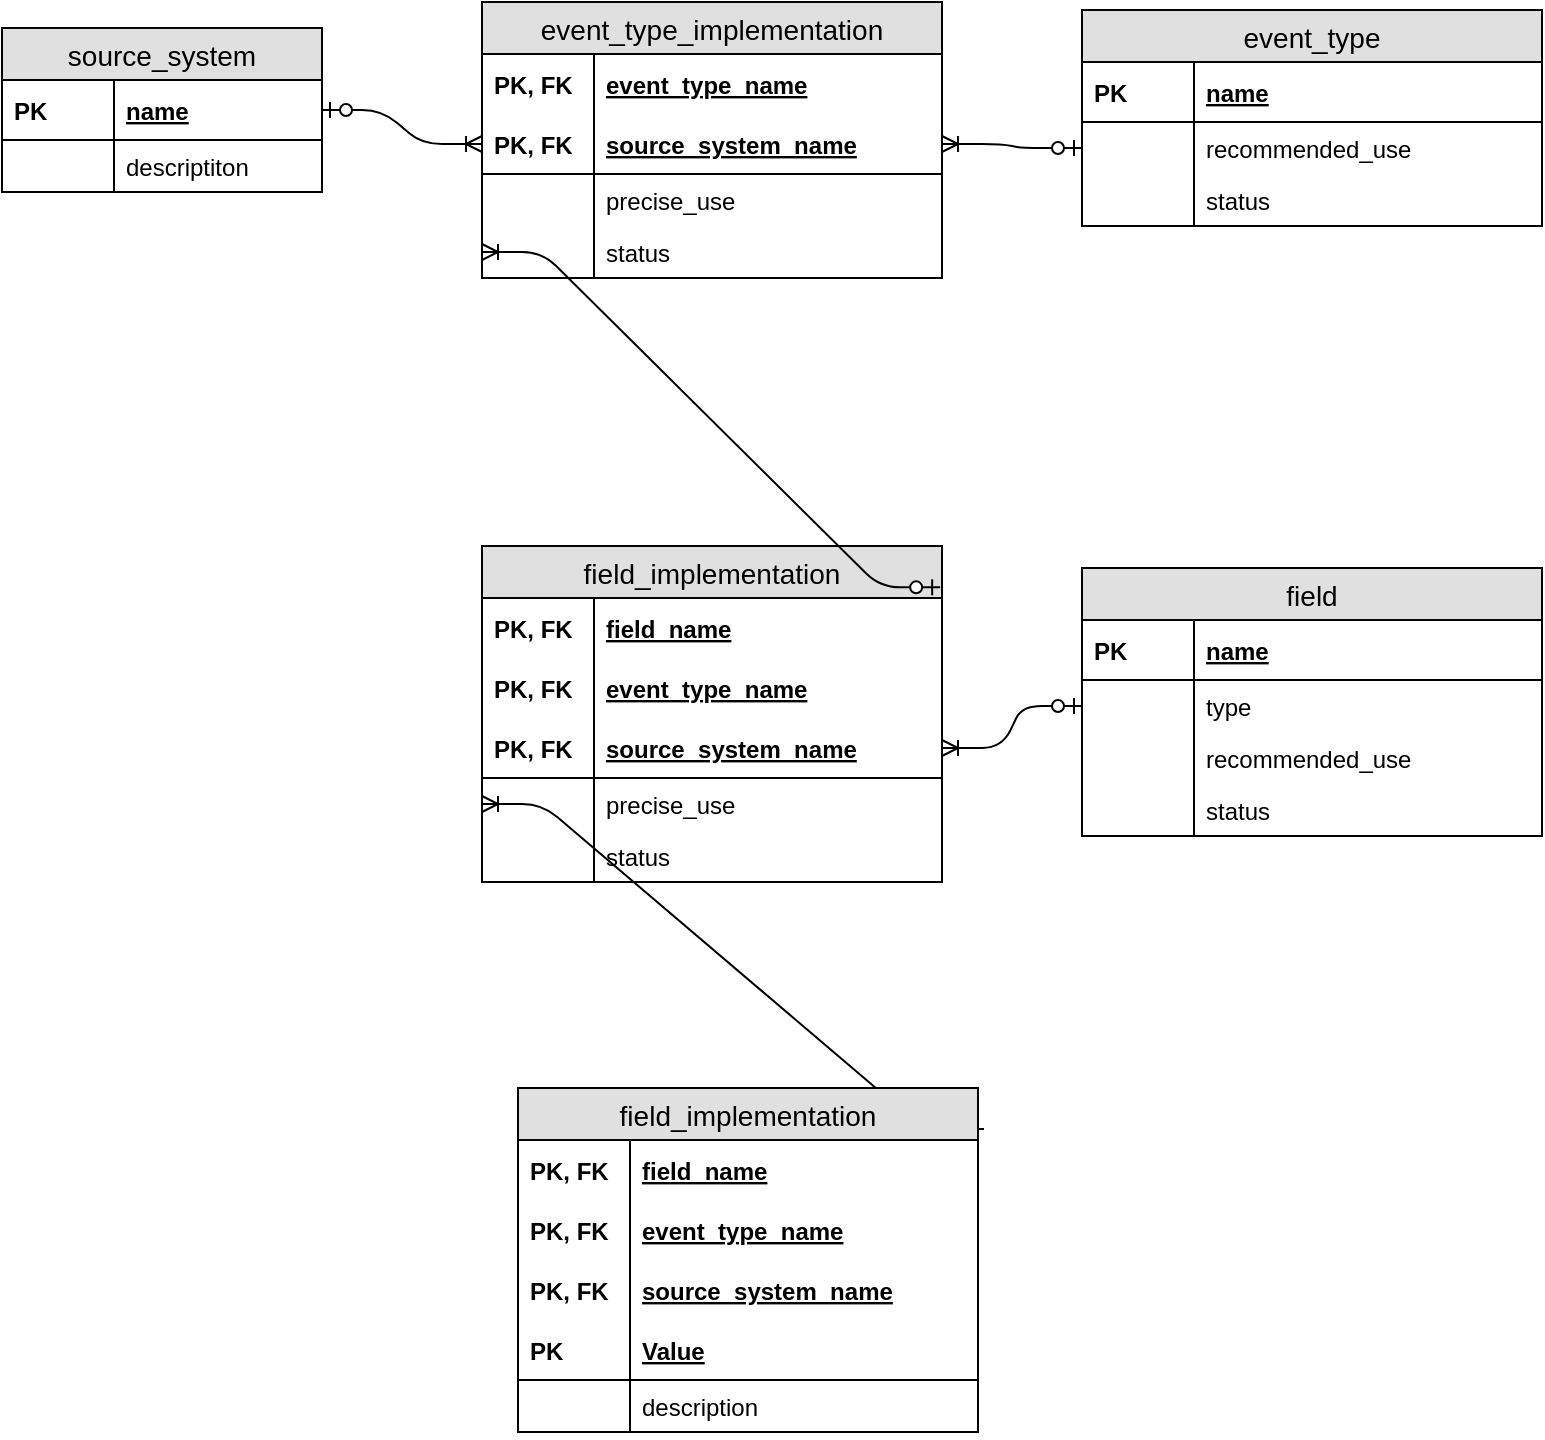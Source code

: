 <mxfile version="10.7.4" type="device"><diagram id="Wph7SEo1UGMb8BsfoMnq" name="Page-1"><mxGraphModel dx="1393" dy="1844" grid="1" gridSize="10" guides="1" tooltips="1" connect="1" arrows="1" fold="1" page="1" pageScale="1" pageWidth="827" pageHeight="1169" math="0" shadow="0"><root><mxCell id="0"/><mxCell id="1" parent="0"/><mxCell id="_fzhqUIWYINPUajlX_s0-5" value="source_system" style="swimlane;fontStyle=0;childLayout=stackLayout;horizontal=1;startSize=26;fillColor=#e0e0e0;horizontalStack=0;resizeParent=1;resizeParentMax=0;resizeLast=0;collapsible=1;marginBottom=0;swimlaneFillColor=#ffffff;align=center;fontSize=14;" vertex="1" parent="1"><mxGeometry x="28" y="53" width="160" height="82" as="geometry"/></mxCell><mxCell id="_fzhqUIWYINPUajlX_s0-8" value="name" style="shape=partialRectangle;top=0;left=0;right=0;bottom=1;align=left;verticalAlign=middle;fillColor=none;spacingLeft=60;spacingRight=4;overflow=hidden;rotatable=0;points=[[0,0.5],[1,0.5]];portConstraint=eastwest;dropTarget=0;fontStyle=5;fontSize=12;" vertex="1" parent="_fzhqUIWYINPUajlX_s0-5"><mxGeometry y="26" width="160" height="30" as="geometry"/></mxCell><mxCell id="_fzhqUIWYINPUajlX_s0-9" value="PK" style="shape=partialRectangle;fontStyle=1;top=0;left=0;bottom=0;fillColor=none;align=left;verticalAlign=middle;spacingLeft=4;spacingRight=4;overflow=hidden;rotatable=0;points=[];portConstraint=eastwest;part=1;fontSize=12;" vertex="1" connectable="0" parent="_fzhqUIWYINPUajlX_s0-8"><mxGeometry width="56" height="30" as="geometry"/></mxCell><mxCell id="_fzhqUIWYINPUajlX_s0-10" value="descriptiton" style="shape=partialRectangle;top=0;left=0;right=0;bottom=0;align=left;verticalAlign=top;fillColor=none;spacingLeft=60;spacingRight=4;overflow=hidden;rotatable=0;points=[[0,0.5],[1,0.5]];portConstraint=eastwest;dropTarget=0;fontSize=12;" vertex="1" parent="_fzhqUIWYINPUajlX_s0-5"><mxGeometry y="56" width="160" height="26" as="geometry"/></mxCell><mxCell id="_fzhqUIWYINPUajlX_s0-11" value="" style="shape=partialRectangle;top=0;left=0;bottom=0;fillColor=none;align=left;verticalAlign=top;spacingLeft=4;spacingRight=4;overflow=hidden;rotatable=0;points=[];portConstraint=eastwest;part=1;fontSize=12;" vertex="1" connectable="0" parent="_fzhqUIWYINPUajlX_s0-10"><mxGeometry width="56" height="26" as="geometry"/></mxCell><mxCell id="_fzhqUIWYINPUajlX_s0-20" value="event_type_implementation" style="swimlane;fontStyle=0;childLayout=stackLayout;horizontal=1;startSize=26;fillColor=#e0e0e0;horizontalStack=0;resizeParent=1;resizeParentMax=0;resizeLast=0;collapsible=1;marginBottom=0;swimlaneFillColor=#ffffff;align=center;fontSize=14;" vertex="1" parent="1"><mxGeometry x="268" y="40" width="230" height="138" as="geometry"/></mxCell><mxCell id="_fzhqUIWYINPUajlX_s0-28" value="event_type_name" style="shape=partialRectangle;top=0;left=0;right=0;bottom=0;align=left;verticalAlign=middle;fillColor=none;spacingLeft=60;spacingRight=4;overflow=hidden;rotatable=0;points=[[0,0.5],[1,0.5]];portConstraint=eastwest;dropTarget=0;fontStyle=5;fontSize=12;" vertex="1" parent="_fzhqUIWYINPUajlX_s0-20"><mxGeometry y="26" width="230" height="30" as="geometry"/></mxCell><mxCell id="_fzhqUIWYINPUajlX_s0-29" value="PK, FK" style="shape=partialRectangle;fontStyle=1;top=0;left=0;bottom=0;fillColor=none;align=left;verticalAlign=middle;spacingLeft=4;spacingRight=4;overflow=hidden;rotatable=0;points=[];portConstraint=eastwest;part=1;fontSize=12;" vertex="1" connectable="0" parent="_fzhqUIWYINPUajlX_s0-28"><mxGeometry width="56" height="30" as="geometry"/></mxCell><mxCell id="_fzhqUIWYINPUajlX_s0-21" value="source_system_name" style="shape=partialRectangle;top=0;left=0;right=0;bottom=1;align=left;verticalAlign=middle;fillColor=none;spacingLeft=60;spacingRight=4;overflow=hidden;rotatable=0;points=[[0,0.5],[1,0.5]];portConstraint=eastwest;dropTarget=0;fontStyle=5;fontSize=12;" vertex="1" parent="_fzhqUIWYINPUajlX_s0-20"><mxGeometry y="56" width="230" height="30" as="geometry"/></mxCell><mxCell id="_fzhqUIWYINPUajlX_s0-22" value="PK, FK" style="shape=partialRectangle;fontStyle=1;top=0;left=0;bottom=0;fillColor=none;align=left;verticalAlign=middle;spacingLeft=4;spacingRight=4;overflow=hidden;rotatable=0;points=[];portConstraint=eastwest;part=1;fontSize=12;" vertex="1" connectable="0" parent="_fzhqUIWYINPUajlX_s0-21"><mxGeometry width="56" height="30" as="geometry"/></mxCell><mxCell id="_fzhqUIWYINPUajlX_s0-23" value="precise_use" style="shape=partialRectangle;top=0;left=0;right=0;bottom=0;align=left;verticalAlign=top;fillColor=none;spacingLeft=60;spacingRight=4;overflow=hidden;rotatable=0;points=[[0,0.5],[1,0.5]];portConstraint=eastwest;dropTarget=0;fontSize=12;" vertex="1" parent="_fzhqUIWYINPUajlX_s0-20"><mxGeometry y="86" width="230" height="26" as="geometry"/></mxCell><mxCell id="_fzhqUIWYINPUajlX_s0-24" value="" style="shape=partialRectangle;top=0;left=0;bottom=0;fillColor=none;align=left;verticalAlign=top;spacingLeft=4;spacingRight=4;overflow=hidden;rotatable=0;points=[];portConstraint=eastwest;part=1;fontSize=12;" vertex="1" connectable="0" parent="_fzhqUIWYINPUajlX_s0-23"><mxGeometry width="56" height="26" as="geometry"/></mxCell><mxCell id="_fzhqUIWYINPUajlX_s0-30" value="status" style="shape=partialRectangle;top=0;left=0;right=0;bottom=0;align=left;verticalAlign=top;fillColor=none;spacingLeft=60;spacingRight=4;overflow=hidden;rotatable=0;points=[[0,0.5],[1,0.5]];portConstraint=eastwest;dropTarget=0;fontSize=12;" vertex="1" parent="_fzhqUIWYINPUajlX_s0-20"><mxGeometry y="112" width="230" height="26" as="geometry"/></mxCell><mxCell id="_fzhqUIWYINPUajlX_s0-31" value="" style="shape=partialRectangle;top=0;left=0;bottom=0;fillColor=none;align=left;verticalAlign=top;spacingLeft=4;spacingRight=4;overflow=hidden;rotatable=0;points=[];portConstraint=eastwest;part=1;fontSize=12;" vertex="1" connectable="0" parent="_fzhqUIWYINPUajlX_s0-30"><mxGeometry width="56" height="26" as="geometry"/></mxCell><mxCell id="_fzhqUIWYINPUajlX_s0-32" value="event_type" style="swimlane;fontStyle=0;childLayout=stackLayout;horizontal=1;startSize=26;fillColor=#e0e0e0;horizontalStack=0;resizeParent=1;resizeParentMax=0;resizeLast=0;collapsible=1;marginBottom=0;swimlaneFillColor=#ffffff;align=center;fontSize=14;" vertex="1" parent="1"><mxGeometry x="568" y="44" width="230" height="108" as="geometry"/></mxCell><mxCell id="_fzhqUIWYINPUajlX_s0-33" value="name" style="shape=partialRectangle;top=0;left=0;right=0;bottom=1;align=left;verticalAlign=middle;fillColor=none;spacingLeft=60;spacingRight=4;overflow=hidden;rotatable=0;points=[[0,0.5],[1,0.5]];portConstraint=eastwest;dropTarget=0;fontStyle=5;fontSize=12;" vertex="1" parent="_fzhqUIWYINPUajlX_s0-32"><mxGeometry y="26" width="230" height="30" as="geometry"/></mxCell><mxCell id="_fzhqUIWYINPUajlX_s0-34" value="PK" style="shape=partialRectangle;fontStyle=1;top=0;left=0;bottom=0;fillColor=none;align=left;verticalAlign=middle;spacingLeft=4;spacingRight=4;overflow=hidden;rotatable=0;points=[];portConstraint=eastwest;part=1;fontSize=12;" vertex="1" connectable="0" parent="_fzhqUIWYINPUajlX_s0-33"><mxGeometry width="56" height="30" as="geometry"/></mxCell><mxCell id="_fzhqUIWYINPUajlX_s0-37" value="recommended_use" style="shape=partialRectangle;top=0;left=0;right=0;bottom=0;align=left;verticalAlign=top;fillColor=none;spacingLeft=60;spacingRight=4;overflow=hidden;rotatable=0;points=[[0,0.5],[1,0.5]];portConstraint=eastwest;dropTarget=0;fontSize=12;" vertex="1" parent="_fzhqUIWYINPUajlX_s0-32"><mxGeometry y="56" width="230" height="26" as="geometry"/></mxCell><mxCell id="_fzhqUIWYINPUajlX_s0-38" value="" style="shape=partialRectangle;top=0;left=0;bottom=0;fillColor=none;align=left;verticalAlign=top;spacingLeft=4;spacingRight=4;overflow=hidden;rotatable=0;points=[];portConstraint=eastwest;part=1;fontSize=12;" vertex="1" connectable="0" parent="_fzhqUIWYINPUajlX_s0-37"><mxGeometry width="56" height="26" as="geometry"/></mxCell><mxCell id="_fzhqUIWYINPUajlX_s0-39" value="status" style="shape=partialRectangle;top=0;left=0;right=0;bottom=0;align=left;verticalAlign=top;fillColor=none;spacingLeft=60;spacingRight=4;overflow=hidden;rotatable=0;points=[[0,0.5],[1,0.5]];portConstraint=eastwest;dropTarget=0;fontSize=12;" vertex="1" parent="_fzhqUIWYINPUajlX_s0-32"><mxGeometry y="82" width="230" height="26" as="geometry"/></mxCell><mxCell id="_fzhqUIWYINPUajlX_s0-40" value="" style="shape=partialRectangle;top=0;left=0;bottom=0;fillColor=none;align=left;verticalAlign=top;spacingLeft=4;spacingRight=4;overflow=hidden;rotatable=0;points=[];portConstraint=eastwest;part=1;fontSize=12;" vertex="1" connectable="0" parent="_fzhqUIWYINPUajlX_s0-39"><mxGeometry width="56" height="26" as="geometry"/></mxCell><mxCell id="_fzhqUIWYINPUajlX_s0-43" value="" style="edgeStyle=entityRelationEdgeStyle;fontSize=12;html=1;endArrow=ERoneToMany;startArrow=ERzeroToOne;entryX=0;entryY=0.5;entryDx=0;entryDy=0;exitX=1;exitY=0.5;exitDx=0;exitDy=0;" edge="1" parent="1" source="_fzhqUIWYINPUajlX_s0-8" target="_fzhqUIWYINPUajlX_s0-21"><mxGeometry width="100" height="100" relative="1" as="geometry"><mxPoint x="208" y="613" as="sourcePoint"/><mxPoint x="308" y="513" as="targetPoint"/></mxGeometry></mxCell><mxCell id="_fzhqUIWYINPUajlX_s0-44" value="" style="edgeStyle=entityRelationEdgeStyle;fontSize=12;html=1;endArrow=ERzeroToOne;startArrow=ERoneToMany;startFill=0;endFill=1;entryX=0;entryY=0.5;entryDx=0;entryDy=0;exitX=1;exitY=0.5;exitDx=0;exitDy=0;" edge="1" parent="1" source="_fzhqUIWYINPUajlX_s0-21" target="_fzhqUIWYINPUajlX_s0-37"><mxGeometry width="100" height="100" relative="1" as="geometry"><mxPoint x="548" y="343" as="sourcePoint"/><mxPoint x="728" y="323" as="targetPoint"/></mxGeometry></mxCell><mxCell id="_fzhqUIWYINPUajlX_s0-45" value="field" style="swimlane;fontStyle=0;childLayout=stackLayout;horizontal=1;startSize=26;fillColor=#e0e0e0;horizontalStack=0;resizeParent=1;resizeParentMax=0;resizeLast=0;collapsible=1;marginBottom=0;swimlaneFillColor=#ffffff;align=center;fontSize=14;" vertex="1" parent="1"><mxGeometry x="568" y="323" width="230" height="134" as="geometry"/></mxCell><mxCell id="_fzhqUIWYINPUajlX_s0-46" value="name" style="shape=partialRectangle;top=0;left=0;right=0;bottom=1;align=left;verticalAlign=middle;fillColor=none;spacingLeft=60;spacingRight=4;overflow=hidden;rotatable=0;points=[[0,0.5],[1,0.5]];portConstraint=eastwest;dropTarget=0;fontStyle=5;fontSize=12;" vertex="1" parent="_fzhqUIWYINPUajlX_s0-45"><mxGeometry y="26" width="230" height="30" as="geometry"/></mxCell><mxCell id="_fzhqUIWYINPUajlX_s0-47" value="PK" style="shape=partialRectangle;fontStyle=1;top=0;left=0;bottom=0;fillColor=none;align=left;verticalAlign=middle;spacingLeft=4;spacingRight=4;overflow=hidden;rotatable=0;points=[];portConstraint=eastwest;part=1;fontSize=12;" vertex="1" connectable="0" parent="_fzhqUIWYINPUajlX_s0-46"><mxGeometry width="56" height="30" as="geometry"/></mxCell><mxCell id="_fzhqUIWYINPUajlX_s0-52" value="type" style="shape=partialRectangle;top=0;left=0;right=0;bottom=0;align=left;verticalAlign=top;fillColor=none;spacingLeft=60;spacingRight=4;overflow=hidden;rotatable=0;points=[[0,0.5],[1,0.5]];portConstraint=eastwest;dropTarget=0;fontSize=12;" vertex="1" parent="_fzhqUIWYINPUajlX_s0-45"><mxGeometry y="56" width="230" height="26" as="geometry"/></mxCell><mxCell id="_fzhqUIWYINPUajlX_s0-53" value="" style="shape=partialRectangle;top=0;left=0;bottom=0;fillColor=none;align=left;verticalAlign=top;spacingLeft=4;spacingRight=4;overflow=hidden;rotatable=0;points=[];portConstraint=eastwest;part=1;fontSize=12;" vertex="1" connectable="0" parent="_fzhqUIWYINPUajlX_s0-52"><mxGeometry width="56" height="26" as="geometry"/></mxCell><mxCell id="_fzhqUIWYINPUajlX_s0-48" value="recommended_use" style="shape=partialRectangle;top=0;left=0;right=0;bottom=0;align=left;verticalAlign=top;fillColor=none;spacingLeft=60;spacingRight=4;overflow=hidden;rotatable=0;points=[[0,0.5],[1,0.5]];portConstraint=eastwest;dropTarget=0;fontSize=12;" vertex="1" parent="_fzhqUIWYINPUajlX_s0-45"><mxGeometry y="82" width="230" height="26" as="geometry"/></mxCell><mxCell id="_fzhqUIWYINPUajlX_s0-49" value="" style="shape=partialRectangle;top=0;left=0;bottom=0;fillColor=none;align=left;verticalAlign=top;spacingLeft=4;spacingRight=4;overflow=hidden;rotatable=0;points=[];portConstraint=eastwest;part=1;fontSize=12;" vertex="1" connectable="0" parent="_fzhqUIWYINPUajlX_s0-48"><mxGeometry width="56" height="26" as="geometry"/></mxCell><mxCell id="_fzhqUIWYINPUajlX_s0-50" value="status" style="shape=partialRectangle;top=0;left=0;right=0;bottom=0;align=left;verticalAlign=top;fillColor=none;spacingLeft=60;spacingRight=4;overflow=hidden;rotatable=0;points=[[0,0.5],[1,0.5]];portConstraint=eastwest;dropTarget=0;fontSize=12;" vertex="1" parent="_fzhqUIWYINPUajlX_s0-45"><mxGeometry y="108" width="230" height="26" as="geometry"/></mxCell><mxCell id="_fzhqUIWYINPUajlX_s0-51" value="" style="shape=partialRectangle;top=0;left=0;bottom=0;fillColor=none;align=left;verticalAlign=top;spacingLeft=4;spacingRight=4;overflow=hidden;rotatable=0;points=[];portConstraint=eastwest;part=1;fontSize=12;" vertex="1" connectable="0" parent="_fzhqUIWYINPUajlX_s0-50"><mxGeometry width="56" height="26" as="geometry"/></mxCell><mxCell id="_fzhqUIWYINPUajlX_s0-54" value="field_implementation" style="swimlane;fontStyle=0;childLayout=stackLayout;horizontal=1;startSize=26;fillColor=#e0e0e0;horizontalStack=0;resizeParent=1;resizeParentMax=0;resizeLast=0;collapsible=1;marginBottom=0;swimlaneFillColor=#ffffff;align=center;fontSize=14;" vertex="1" parent="1"><mxGeometry x="268" y="312" width="230" height="168" as="geometry"/></mxCell><mxCell id="_fzhqUIWYINPUajlX_s0-67" value="field_name" style="shape=partialRectangle;top=0;left=0;right=0;bottom=0;align=left;verticalAlign=middle;fillColor=none;spacingLeft=60;spacingRight=4;overflow=hidden;rotatable=0;points=[[0,0.5],[1,0.5]];portConstraint=eastwest;dropTarget=0;fontStyle=5;fontSize=12;" vertex="1" parent="_fzhqUIWYINPUajlX_s0-54"><mxGeometry y="26" width="230" height="30" as="geometry"/></mxCell><mxCell id="_fzhqUIWYINPUajlX_s0-68" value="PK, FK" style="shape=partialRectangle;fontStyle=1;top=0;left=0;bottom=0;fillColor=none;align=left;verticalAlign=middle;spacingLeft=4;spacingRight=4;overflow=hidden;rotatable=0;points=[];portConstraint=eastwest;part=1;fontSize=12;" vertex="1" connectable="0" parent="_fzhqUIWYINPUajlX_s0-67"><mxGeometry width="56" height="30" as="geometry"/></mxCell><mxCell id="_fzhqUIWYINPUajlX_s0-55" value="event_type_name" style="shape=partialRectangle;top=0;left=0;right=0;bottom=0;align=left;verticalAlign=middle;fillColor=none;spacingLeft=60;spacingRight=4;overflow=hidden;rotatable=0;points=[[0,0.5],[1,0.5]];portConstraint=eastwest;dropTarget=0;fontStyle=5;fontSize=12;" vertex="1" parent="_fzhqUIWYINPUajlX_s0-54"><mxGeometry y="56" width="230" height="30" as="geometry"/></mxCell><mxCell id="_fzhqUIWYINPUajlX_s0-56" value="PK, FK" style="shape=partialRectangle;fontStyle=1;top=0;left=0;bottom=0;fillColor=none;align=left;verticalAlign=middle;spacingLeft=4;spacingRight=4;overflow=hidden;rotatable=0;points=[];portConstraint=eastwest;part=1;fontSize=12;" vertex="1" connectable="0" parent="_fzhqUIWYINPUajlX_s0-55"><mxGeometry width="56" height="30" as="geometry"/></mxCell><mxCell id="_fzhqUIWYINPUajlX_s0-57" value="source_system_name" style="shape=partialRectangle;top=0;left=0;right=0;bottom=1;align=left;verticalAlign=middle;fillColor=none;spacingLeft=60;spacingRight=4;overflow=hidden;rotatable=0;points=[[0,0.5],[1,0.5]];portConstraint=eastwest;dropTarget=0;fontStyle=5;fontSize=12;" vertex="1" parent="_fzhqUIWYINPUajlX_s0-54"><mxGeometry y="86" width="230" height="30" as="geometry"/></mxCell><mxCell id="_fzhqUIWYINPUajlX_s0-58" value="PK, FK" style="shape=partialRectangle;fontStyle=1;top=0;left=0;bottom=0;fillColor=none;align=left;verticalAlign=middle;spacingLeft=4;spacingRight=4;overflow=hidden;rotatable=0;points=[];portConstraint=eastwest;part=1;fontSize=12;" vertex="1" connectable="0" parent="_fzhqUIWYINPUajlX_s0-57"><mxGeometry width="56" height="30" as="geometry"/></mxCell><mxCell id="_fzhqUIWYINPUajlX_s0-59" value="precise_use" style="shape=partialRectangle;top=0;left=0;right=0;bottom=0;align=left;verticalAlign=top;fillColor=none;spacingLeft=60;spacingRight=4;overflow=hidden;rotatable=0;points=[[0,0.5],[1,0.5]];portConstraint=eastwest;dropTarget=0;fontSize=12;" vertex="1" parent="_fzhqUIWYINPUajlX_s0-54"><mxGeometry y="116" width="230" height="26" as="geometry"/></mxCell><mxCell id="_fzhqUIWYINPUajlX_s0-60" value="" style="shape=partialRectangle;top=0;left=0;bottom=0;fillColor=none;align=left;verticalAlign=top;spacingLeft=4;spacingRight=4;overflow=hidden;rotatable=0;points=[];portConstraint=eastwest;part=1;fontSize=12;" vertex="1" connectable="0" parent="_fzhqUIWYINPUajlX_s0-59"><mxGeometry width="56" height="26" as="geometry"/></mxCell><mxCell id="_fzhqUIWYINPUajlX_s0-61" value="status" style="shape=partialRectangle;top=0;left=0;right=0;bottom=0;align=left;verticalAlign=top;fillColor=none;spacingLeft=60;spacingRight=4;overflow=hidden;rotatable=0;points=[[0,0.5],[1,0.5]];portConstraint=eastwest;dropTarget=0;fontSize=12;" vertex="1" parent="_fzhqUIWYINPUajlX_s0-54"><mxGeometry y="142" width="230" height="26" as="geometry"/></mxCell><mxCell id="_fzhqUIWYINPUajlX_s0-62" value="" style="shape=partialRectangle;top=0;left=0;bottom=0;fillColor=none;align=left;verticalAlign=top;spacingLeft=4;spacingRight=4;overflow=hidden;rotatable=0;points=[];portConstraint=eastwest;part=1;fontSize=12;" vertex="1" connectable="0" parent="_fzhqUIWYINPUajlX_s0-61"><mxGeometry width="56" height="26" as="geometry"/></mxCell><mxCell id="_fzhqUIWYINPUajlX_s0-63" value="" style="edgeStyle=entityRelationEdgeStyle;fontSize=12;html=1;endArrow=ERoneToMany;startArrow=ERzeroToOne;entryX=0;entryY=0.5;entryDx=0;entryDy=0;exitX=0.996;exitY=0.123;exitDx=0;exitDy=0;exitPerimeter=0;" edge="1" parent="1" source="_fzhqUIWYINPUajlX_s0-54" target="_fzhqUIWYINPUajlX_s0-30"><mxGeometry width="100" height="100" relative="1" as="geometry"><mxPoint x="148" y="373" as="sourcePoint"/><mxPoint x="298" y="203" as="targetPoint"/></mxGeometry></mxCell><mxCell id="_fzhqUIWYINPUajlX_s0-65" value="" style="edgeStyle=entityRelationEdgeStyle;fontSize=12;html=1;endArrow=ERzeroToOne;startArrow=ERoneToMany;startFill=0;endFill=1;entryX=0;entryY=0.5;entryDx=0;entryDy=0;exitX=1;exitY=0.5;exitDx=0;exitDy=0;" edge="1" parent="1" source="_fzhqUIWYINPUajlX_s0-57" target="_fzhqUIWYINPUajlX_s0-52"><mxGeometry width="100" height="100" relative="1" as="geometry"><mxPoint x="508" y="121" as="sourcePoint"/><mxPoint x="578" y="123" as="targetPoint"/></mxGeometry></mxCell><mxCell id="_fzhqUIWYINPUajlX_s0-78" value="" style="edgeStyle=entityRelationEdgeStyle;fontSize=12;html=1;endArrow=ERoneToMany;startArrow=ERzeroToOne;entryX=0;entryY=0.5;entryDx=0;entryDy=0;exitX=1.013;exitY=0.119;exitDx=0;exitDy=0;exitPerimeter=0;" edge="1" parent="1" source="_fzhqUIWYINPUajlX_s0-79" target="_fzhqUIWYINPUajlX_s0-59"><mxGeometry width="100" height="100" relative="1" as="geometry"><mxPoint x="498" y="613" as="sourcePoint"/><mxPoint x="438" y="753" as="targetPoint"/></mxGeometry></mxCell><mxCell id="_fzhqUIWYINPUajlX_s0-79" value="field_implementation" style="swimlane;fontStyle=0;childLayout=stackLayout;horizontal=1;startSize=26;fillColor=#e0e0e0;horizontalStack=0;resizeParent=1;resizeParentMax=0;resizeLast=0;collapsible=1;marginBottom=0;swimlaneFillColor=#ffffff;align=center;fontSize=14;" vertex="1" parent="1"><mxGeometry x="286" y="583" width="230" height="172" as="geometry"/></mxCell><mxCell id="_fzhqUIWYINPUajlX_s0-80" value="field_name" style="shape=partialRectangle;top=0;left=0;right=0;bottom=0;align=left;verticalAlign=middle;fillColor=none;spacingLeft=60;spacingRight=4;overflow=hidden;rotatable=0;points=[[0,0.5],[1,0.5]];portConstraint=eastwest;dropTarget=0;fontStyle=5;fontSize=12;" vertex="1" parent="_fzhqUIWYINPUajlX_s0-79"><mxGeometry y="26" width="230" height="30" as="geometry"/></mxCell><mxCell id="_fzhqUIWYINPUajlX_s0-81" value="PK, FK" style="shape=partialRectangle;fontStyle=1;top=0;left=0;bottom=0;fillColor=none;align=left;verticalAlign=middle;spacingLeft=4;spacingRight=4;overflow=hidden;rotatable=0;points=[];portConstraint=eastwest;part=1;fontSize=12;" vertex="1" connectable="0" parent="_fzhqUIWYINPUajlX_s0-80"><mxGeometry width="56" height="30" as="geometry"/></mxCell><mxCell id="_fzhqUIWYINPUajlX_s0-82" value="event_type_name" style="shape=partialRectangle;top=0;left=0;right=0;bottom=0;align=left;verticalAlign=middle;fillColor=none;spacingLeft=60;spacingRight=4;overflow=hidden;rotatable=0;points=[[0,0.5],[1,0.5]];portConstraint=eastwest;dropTarget=0;fontStyle=5;fontSize=12;" vertex="1" parent="_fzhqUIWYINPUajlX_s0-79"><mxGeometry y="56" width="230" height="30" as="geometry"/></mxCell><mxCell id="_fzhqUIWYINPUajlX_s0-83" value="PK, FK" style="shape=partialRectangle;fontStyle=1;top=0;left=0;bottom=0;fillColor=none;align=left;verticalAlign=middle;spacingLeft=4;spacingRight=4;overflow=hidden;rotatable=0;points=[];portConstraint=eastwest;part=1;fontSize=12;" vertex="1" connectable="0" parent="_fzhqUIWYINPUajlX_s0-82"><mxGeometry width="56" height="30" as="geometry"/></mxCell><mxCell id="_fzhqUIWYINPUajlX_s0-90" value="source_system_name" style="shape=partialRectangle;top=0;left=0;right=0;bottom=0;align=left;verticalAlign=middle;fillColor=none;spacingLeft=60;spacingRight=4;overflow=hidden;rotatable=0;points=[[0,0.5],[1,0.5]];portConstraint=eastwest;dropTarget=0;fontStyle=5;fontSize=12;" vertex="1" parent="_fzhqUIWYINPUajlX_s0-79"><mxGeometry y="86" width="230" height="30" as="geometry"/></mxCell><mxCell id="_fzhqUIWYINPUajlX_s0-91" value="PK, FK" style="shape=partialRectangle;fontStyle=1;top=0;left=0;bottom=0;fillColor=none;align=left;verticalAlign=middle;spacingLeft=4;spacingRight=4;overflow=hidden;rotatable=0;points=[];portConstraint=eastwest;part=1;fontSize=12;" vertex="1" connectable="0" parent="_fzhqUIWYINPUajlX_s0-90"><mxGeometry width="56" height="30" as="geometry"/></mxCell><mxCell id="_fzhqUIWYINPUajlX_s0-84" value="Value" style="shape=partialRectangle;top=0;left=0;right=0;bottom=1;align=left;verticalAlign=middle;fillColor=none;spacingLeft=60;spacingRight=4;overflow=hidden;rotatable=0;points=[[0,0.5],[1,0.5]];portConstraint=eastwest;dropTarget=0;fontStyle=5;fontSize=12;" vertex="1" parent="_fzhqUIWYINPUajlX_s0-79"><mxGeometry y="116" width="230" height="30" as="geometry"/></mxCell><mxCell id="_fzhqUIWYINPUajlX_s0-85" value="PK" style="shape=partialRectangle;fontStyle=1;top=0;left=0;bottom=0;fillColor=none;align=left;verticalAlign=middle;spacingLeft=4;spacingRight=4;overflow=hidden;rotatable=0;points=[];portConstraint=eastwest;part=1;fontSize=12;" vertex="1" connectable="0" parent="_fzhqUIWYINPUajlX_s0-84"><mxGeometry width="56" height="30" as="geometry"/></mxCell><mxCell id="_fzhqUIWYINPUajlX_s0-86" value="description" style="shape=partialRectangle;top=0;left=0;right=0;bottom=0;align=left;verticalAlign=top;fillColor=none;spacingLeft=60;spacingRight=4;overflow=hidden;rotatable=0;points=[[0,0.5],[1,0.5]];portConstraint=eastwest;dropTarget=0;fontSize=12;" vertex="1" parent="_fzhqUIWYINPUajlX_s0-79"><mxGeometry y="146" width="230" height="26" as="geometry"/></mxCell><mxCell id="_fzhqUIWYINPUajlX_s0-87" value="" style="shape=partialRectangle;top=0;left=0;bottom=0;fillColor=none;align=left;verticalAlign=top;spacingLeft=4;spacingRight=4;overflow=hidden;rotatable=0;points=[];portConstraint=eastwest;part=1;fontSize=12;" vertex="1" connectable="0" parent="_fzhqUIWYINPUajlX_s0-86"><mxGeometry width="56" height="26" as="geometry"/></mxCell></root></mxGraphModel></diagram></mxfile>